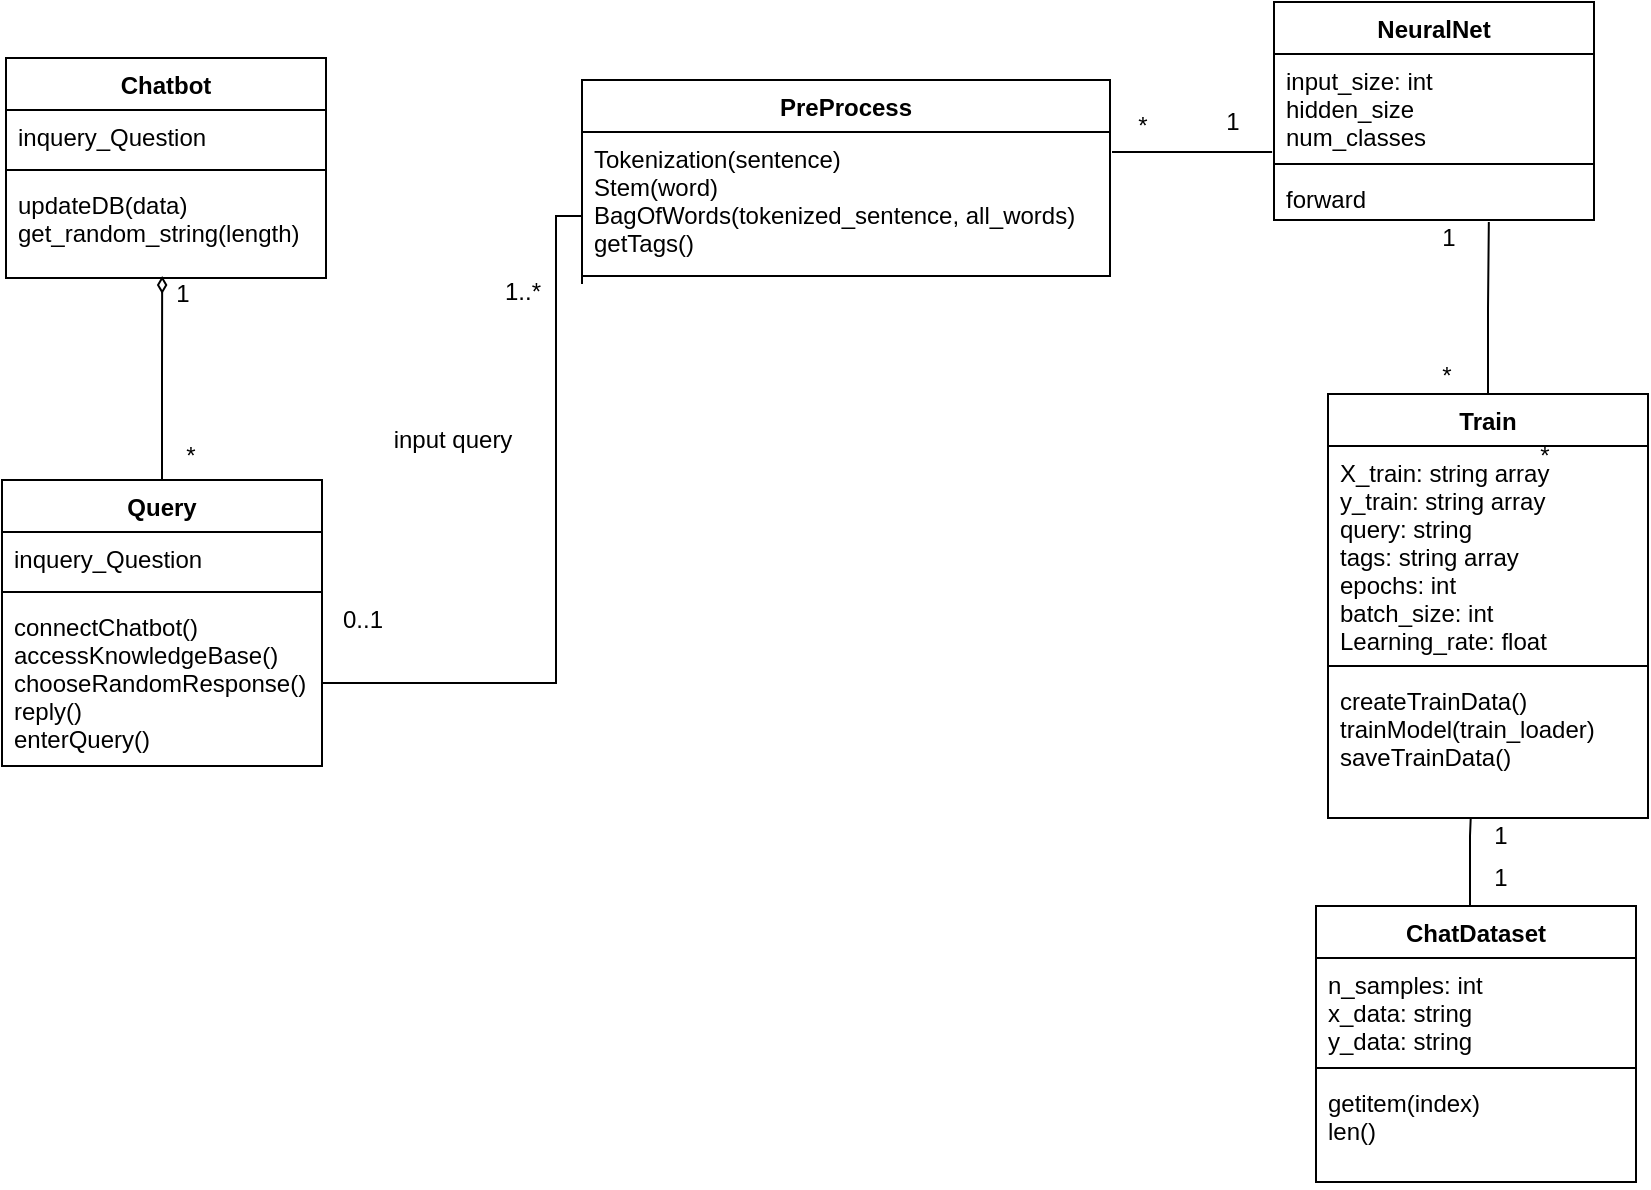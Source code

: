 <mxfile version="14.5.6" type="github">
  <diagram id="aXvW_IsibbiWYYj3BGuJ" name="Page-1">
    <mxGraphModel dx="1567" dy="944" grid="0" gridSize="10" guides="1" tooltips="1" connect="1" arrows="1" fold="1" page="1" pageScale="1" pageWidth="850" pageHeight="1100" math="0" shadow="0">
      <root>
        <mxCell id="0" />
        <mxCell id="1" parent="0" />
        <mxCell id="FnMutOkLlxp45SPG-oGJ-5" style="edgeStyle=orthogonalEdgeStyle;rounded=0;orthogonalLoop=1;jettySize=auto;html=1;entryX=0.488;entryY=0.98;entryDx=0;entryDy=0;entryPerimeter=0;endArrow=diamondThin;endFill=0;" parent="1" source="4MYSzLjGLfBnnEb-A2lM-1" target="FnMutOkLlxp45SPG-oGJ-4" edge="1">
          <mxGeometry relative="1" as="geometry" />
        </mxCell>
        <mxCell id="4MYSzLjGLfBnnEb-A2lM-1" value="Query" style="swimlane;fontStyle=1;align=center;verticalAlign=top;childLayout=stackLayout;horizontal=1;startSize=26;horizontalStack=0;resizeParent=1;resizeParentMax=0;resizeLast=0;collapsible=1;marginBottom=0;" parent="1" vertex="1">
          <mxGeometry x="80" y="340" width="160" height="143" as="geometry" />
        </mxCell>
        <mxCell id="4MYSzLjGLfBnnEb-A2lM-2" value="inquery_Question&#xa;&#xa;" style="text;strokeColor=none;fillColor=none;align=left;verticalAlign=top;spacingLeft=4;spacingRight=4;overflow=hidden;rotatable=0;points=[[0,0.5],[1,0.5]];portConstraint=eastwest;strokeWidth=20;" parent="4MYSzLjGLfBnnEb-A2lM-1" vertex="1">
          <mxGeometry y="26" width="160" height="26" as="geometry" />
        </mxCell>
        <mxCell id="4MYSzLjGLfBnnEb-A2lM-3" value="" style="line;strokeWidth=1;fillColor=none;align=left;verticalAlign=middle;spacingTop=-1;spacingLeft=3;spacingRight=3;rotatable=0;labelPosition=right;points=[];portConstraint=eastwest;" parent="4MYSzLjGLfBnnEb-A2lM-1" vertex="1">
          <mxGeometry y="52" width="160" height="8" as="geometry" />
        </mxCell>
        <mxCell id="4MYSzLjGLfBnnEb-A2lM-4" value="connectChatbot()&#xa;accessKnowledgeBase()&#xa;chooseRandomResponse()&#xa;reply()&#xa;enterQuery()" style="text;strokeColor=none;fillColor=none;align=left;verticalAlign=top;spacingLeft=4;spacingRight=4;overflow=hidden;rotatable=0;points=[[0,0.5],[1,0.5]];portConstraint=eastwest;" parent="4MYSzLjGLfBnnEb-A2lM-1" vertex="1">
          <mxGeometry y="60" width="160" height="83" as="geometry" />
        </mxCell>
        <mxCell id="4MYSzLjGLfBnnEb-A2lM-5" value="PreProcess" style="swimlane;fontStyle=1;align=center;verticalAlign=top;childLayout=stackLayout;horizontal=1;startSize=26;horizontalStack=0;resizeParent=1;resizeParentMax=0;resizeLast=0;collapsible=1;marginBottom=0;" parent="1" vertex="1">
          <mxGeometry x="370" y="140" width="264" height="98" as="geometry" />
        </mxCell>
        <mxCell id="4MYSzLjGLfBnnEb-A2lM-8" value="Tokenization(sentence)&#xa;Stem(word)&#xa;BagOfWords(tokenized_sentence, all_words)&#xa;getTags()" style="text;strokeColor=none;fillColor=none;align=left;verticalAlign=top;spacingLeft=4;spacingRight=4;overflow=hidden;rotatable=0;points=[[0,0.5],[1,0.5]];portConstraint=eastwest;" parent="4MYSzLjGLfBnnEb-A2lM-5" vertex="1">
          <mxGeometry y="26" width="264" height="72" as="geometry" />
        </mxCell>
        <mxCell id="4MYSzLjGLfBnnEb-A2lM-17" style="edgeStyle=orthogonalEdgeStyle;rounded=0;orthogonalLoop=1;jettySize=auto;html=1;entryX=0;entryY=0.809;entryDx=0;entryDy=0;entryPerimeter=0;endArrow=none;endFill=0;" parent="1" source="4MYSzLjGLfBnnEb-A2lM-4" edge="1">
          <mxGeometry relative="1" as="geometry">
            <mxPoint x="370" y="242.046" as="targetPoint" />
            <Array as="points">
              <mxPoint x="357" y="441" />
              <mxPoint x="357" y="208" />
              <mxPoint x="370" y="208" />
            </Array>
          </mxGeometry>
        </mxCell>
        <mxCell id="4MYSzLjGLfBnnEb-A2lM-18" value="0..1" style="text;html=1;align=center;verticalAlign=middle;resizable=0;points=[];autosize=1;" parent="1" vertex="1">
          <mxGeometry x="240" y="400" width="40" height="20" as="geometry" />
        </mxCell>
        <mxCell id="4MYSzLjGLfBnnEb-A2lM-19" value="input query" style="text;html=1;align=center;verticalAlign=middle;resizable=0;points=[];autosize=1;" parent="1" vertex="1">
          <mxGeometry x="270" y="310" width="70" height="20" as="geometry" />
        </mxCell>
        <mxCell id="4MYSzLjGLfBnnEb-A2lM-20" value="1..*" style="text;html=1;align=center;verticalAlign=middle;resizable=0;points=[];autosize=1;" parent="1" vertex="1">
          <mxGeometry x="325" y="236" width="30" height="20" as="geometry" />
        </mxCell>
        <mxCell id="FnMutOkLlxp45SPG-oGJ-1" value="Chatbot" style="swimlane;fontStyle=1;align=center;verticalAlign=top;childLayout=stackLayout;horizontal=1;startSize=26;horizontalStack=0;resizeParent=1;resizeParentMax=0;resizeLast=0;collapsible=1;marginBottom=0;" parent="1" vertex="1">
          <mxGeometry x="82" y="129" width="160" height="110" as="geometry" />
        </mxCell>
        <mxCell id="FnMutOkLlxp45SPG-oGJ-2" value="inquery_Question&#xa;&#xa;" style="text;strokeColor=none;fillColor=none;align=left;verticalAlign=top;spacingLeft=4;spacingRight=4;overflow=hidden;rotatable=0;points=[[0,0.5],[1,0.5]];portConstraint=eastwest;strokeWidth=20;" parent="FnMutOkLlxp45SPG-oGJ-1" vertex="1">
          <mxGeometry y="26" width="160" height="26" as="geometry" />
        </mxCell>
        <mxCell id="FnMutOkLlxp45SPG-oGJ-3" value="" style="line;strokeWidth=1;fillColor=none;align=left;verticalAlign=middle;spacingTop=-1;spacingLeft=3;spacingRight=3;rotatable=0;labelPosition=right;points=[];portConstraint=eastwest;" parent="FnMutOkLlxp45SPG-oGJ-1" vertex="1">
          <mxGeometry y="52" width="160" height="8" as="geometry" />
        </mxCell>
        <mxCell id="FnMutOkLlxp45SPG-oGJ-4" value="updateDB(data)&#xa;get_random_string(length)" style="text;strokeColor=none;fillColor=none;align=left;verticalAlign=top;spacingLeft=4;spacingRight=4;overflow=hidden;rotatable=0;points=[[0,0.5],[1,0.5]];portConstraint=eastwest;" parent="FnMutOkLlxp45SPG-oGJ-1" vertex="1">
          <mxGeometry y="60" width="160" height="50" as="geometry" />
        </mxCell>
        <mxCell id="FnMutOkLlxp45SPG-oGJ-6" value="*" style="text;html=1;align=center;verticalAlign=middle;resizable=0;points=[];autosize=1;" parent="1" vertex="1">
          <mxGeometry x="843" y="319" width="15" height="18" as="geometry" />
        </mxCell>
        <mxCell id="FnMutOkLlxp45SPG-oGJ-8" value="1" style="text;html=1;align=center;verticalAlign=middle;resizable=0;points=[];autosize=1;" parent="1" vertex="1">
          <mxGeometry x="161" y="238" width="17" height="18" as="geometry" />
        </mxCell>
        <mxCell id="FnMutOkLlxp45SPG-oGJ-9" value="*" style="text;html=1;align=center;verticalAlign=middle;resizable=0;points=[];autosize=1;" parent="1" vertex="1">
          <mxGeometry x="166" y="319" width="15" height="18" as="geometry" />
        </mxCell>
        <mxCell id="w5ga8JoCR-YHMcxZ_dt_-6" style="edgeStyle=orthogonalEdgeStyle;rounded=0;orthogonalLoop=1;jettySize=auto;html=1;entryX=0.463;entryY=1.024;entryDx=0;entryDy=0;entryPerimeter=0;endArrow=none;endFill=0;" edge="1" parent="1" source="w5ga8JoCR-YHMcxZ_dt_-1">
          <mxGeometry relative="1" as="geometry">
            <mxPoint x="823.416" y="210.984" as="targetPoint" />
          </mxGeometry>
        </mxCell>
        <mxCell id="w5ga8JoCR-YHMcxZ_dt_-1" value="Train" style="swimlane;fontStyle=1;align=center;verticalAlign=top;childLayout=stackLayout;horizontal=1;startSize=26;horizontalStack=0;resizeParent=1;resizeParentMax=0;resizeLast=0;collapsible=1;marginBottom=0;" vertex="1" parent="1">
          <mxGeometry x="743" y="297" width="160" height="212" as="geometry" />
        </mxCell>
        <mxCell id="w5ga8JoCR-YHMcxZ_dt_-2" value="X_train: string array&#xa;y_train: string array&#xa;query: string&#xa;tags: string array&#xa;epochs: int&#xa;batch_size: int&#xa;Learning_rate: float" style="text;strokeColor=none;fillColor=none;align=left;verticalAlign=top;spacingLeft=4;spacingRight=4;overflow=hidden;rotatable=0;points=[[0,0.5],[1,0.5]];portConstraint=eastwest;" vertex="1" parent="w5ga8JoCR-YHMcxZ_dt_-1">
          <mxGeometry y="26" width="160" height="106" as="geometry" />
        </mxCell>
        <mxCell id="w5ga8JoCR-YHMcxZ_dt_-3" value="" style="line;strokeWidth=1;fillColor=none;align=left;verticalAlign=middle;spacingTop=-1;spacingLeft=3;spacingRight=3;rotatable=0;labelPosition=right;points=[];portConstraint=eastwest;" vertex="1" parent="w5ga8JoCR-YHMcxZ_dt_-1">
          <mxGeometry y="132" width="160" height="8" as="geometry" />
        </mxCell>
        <mxCell id="w5ga8JoCR-YHMcxZ_dt_-4" value="createTrainData()&#xa;trainModel(train_loader)&#xa;saveTrainData()" style="text;strokeColor=none;fillColor=none;align=left;verticalAlign=top;spacingLeft=4;spacingRight=4;overflow=hidden;rotatable=0;points=[[0,0.5],[1,0.5]];portConstraint=eastwest;" vertex="1" parent="w5ga8JoCR-YHMcxZ_dt_-1">
          <mxGeometry y="140" width="160" height="72" as="geometry" />
        </mxCell>
        <mxCell id="w5ga8JoCR-YHMcxZ_dt_-7" value="1" style="text;html=1;align=center;verticalAlign=middle;resizable=0;points=[];autosize=1;" vertex="1" parent="1">
          <mxGeometry x="794" y="210" width="17" height="18" as="geometry" />
        </mxCell>
        <mxCell id="w5ga8JoCR-YHMcxZ_dt_-8" value="*" style="text;html=1;align=center;verticalAlign=middle;resizable=0;points=[];autosize=1;" vertex="1" parent="1">
          <mxGeometry x="794" y="279" width="15" height="18" as="geometry" />
        </mxCell>
        <mxCell id="w5ga8JoCR-YHMcxZ_dt_-33" style="edgeStyle=orthogonalEdgeStyle;rounded=0;orthogonalLoop=1;jettySize=auto;html=1;entryX=0.446;entryY=1;entryDx=0;entryDy=0;entryPerimeter=0;startArrow=none;startFill=0;endArrow=none;endFill=0;" edge="1" parent="1" source="w5ga8JoCR-YHMcxZ_dt_-9" target="w5ga8JoCR-YHMcxZ_dt_-4">
          <mxGeometry relative="1" as="geometry">
            <Array as="points">
              <mxPoint x="814" y="518" />
              <mxPoint x="814" y="518" />
            </Array>
          </mxGeometry>
        </mxCell>
        <mxCell id="w5ga8JoCR-YHMcxZ_dt_-9" value="ChatDataset" style="swimlane;fontStyle=1;align=center;verticalAlign=top;childLayout=stackLayout;horizontal=1;startSize=26;horizontalStack=0;resizeParent=1;resizeParentMax=0;resizeLast=0;collapsible=1;marginBottom=0;" vertex="1" parent="1">
          <mxGeometry x="737" y="553" width="160" height="138" as="geometry" />
        </mxCell>
        <mxCell id="w5ga8JoCR-YHMcxZ_dt_-10" value="n_samples: int&#xa;x_data: string&#xa;y_data: string" style="text;strokeColor=none;fillColor=none;align=left;verticalAlign=top;spacingLeft=4;spacingRight=4;overflow=hidden;rotatable=0;points=[[0,0.5],[1,0.5]];portConstraint=eastwest;" vertex="1" parent="w5ga8JoCR-YHMcxZ_dt_-9">
          <mxGeometry y="26" width="160" height="51" as="geometry" />
        </mxCell>
        <mxCell id="w5ga8JoCR-YHMcxZ_dt_-11" value="" style="line;strokeWidth=1;fillColor=none;align=left;verticalAlign=middle;spacingTop=-1;spacingLeft=3;spacingRight=3;rotatable=0;labelPosition=right;points=[];portConstraint=eastwest;" vertex="1" parent="w5ga8JoCR-YHMcxZ_dt_-9">
          <mxGeometry y="77" width="160" height="8" as="geometry" />
        </mxCell>
        <mxCell id="w5ga8JoCR-YHMcxZ_dt_-12" value="getitem(index)&#xa;len()" style="text;strokeColor=none;fillColor=none;align=left;verticalAlign=top;spacingLeft=4;spacingRight=4;overflow=hidden;rotatable=0;points=[[0,0.5],[1,0.5]];portConstraint=eastwest;" vertex="1" parent="w5ga8JoCR-YHMcxZ_dt_-9">
          <mxGeometry y="85" width="160" height="53" as="geometry" />
        </mxCell>
        <mxCell id="w5ga8JoCR-YHMcxZ_dt_-21" value="1" style="text;html=1;align=center;verticalAlign=middle;resizable=0;points=[];autosize=1;" vertex="1" parent="1">
          <mxGeometry x="820" y="530" width="17" height="18" as="geometry" />
        </mxCell>
        <mxCell id="w5ga8JoCR-YHMcxZ_dt_-22" value="1" style="text;html=1;align=center;verticalAlign=middle;resizable=0;points=[];autosize=1;" vertex="1" parent="1">
          <mxGeometry x="820" y="509" width="17" height="18" as="geometry" />
        </mxCell>
        <mxCell id="w5ga8JoCR-YHMcxZ_dt_-23" style="edgeStyle=orthogonalEdgeStyle;rounded=0;orthogonalLoop=1;jettySize=auto;html=1;entryX=-0.004;entryY=0.171;entryDx=0;entryDy=0;entryPerimeter=0;startArrow=none;startFill=0;endArrow=none;endFill=0;" edge="1" parent="1">
          <mxGeometry relative="1" as="geometry">
            <mxPoint x="635" y="176" as="sourcePoint" />
            <mxPoint x="715.072" y="176.011" as="targetPoint" />
            <Array as="points">
              <mxPoint x="666" y="176" />
              <mxPoint x="666" y="176" />
            </Array>
          </mxGeometry>
        </mxCell>
        <mxCell id="w5ga8JoCR-YHMcxZ_dt_-24" value="*" style="text;html=1;align=center;verticalAlign=middle;resizable=0;points=[];autosize=1;" vertex="1" parent="1">
          <mxGeometry x="642" y="154" width="15" height="18" as="geometry" />
        </mxCell>
        <mxCell id="w5ga8JoCR-YHMcxZ_dt_-25" value="1" style="text;html=1;align=center;verticalAlign=middle;resizable=0;points=[];autosize=1;" vertex="1" parent="1">
          <mxGeometry x="686" y="152" width="17" height="18" as="geometry" />
        </mxCell>
        <mxCell id="w5ga8JoCR-YHMcxZ_dt_-29" value="NeuralNet" style="swimlane;fontStyle=1;align=center;verticalAlign=top;childLayout=stackLayout;horizontal=1;startSize=26;horizontalStack=0;resizeParent=1;resizeParentMax=0;resizeLast=0;collapsible=1;marginBottom=0;" vertex="1" parent="1">
          <mxGeometry x="716" y="101" width="160" height="109" as="geometry" />
        </mxCell>
        <mxCell id="w5ga8JoCR-YHMcxZ_dt_-30" value="input_size: int&#xa;hidden_size&#xa;num_classes" style="text;strokeColor=none;fillColor=none;align=left;verticalAlign=top;spacingLeft=4;spacingRight=4;overflow=hidden;rotatable=0;points=[[0,0.5],[1,0.5]];portConstraint=eastwest;" vertex="1" parent="w5ga8JoCR-YHMcxZ_dt_-29">
          <mxGeometry y="26" width="160" height="51" as="geometry" />
        </mxCell>
        <mxCell id="w5ga8JoCR-YHMcxZ_dt_-31" value="" style="line;strokeWidth=1;fillColor=none;align=left;verticalAlign=middle;spacingTop=-1;spacingLeft=3;spacingRight=3;rotatable=0;labelPosition=right;points=[];portConstraint=eastwest;" vertex="1" parent="w5ga8JoCR-YHMcxZ_dt_-29">
          <mxGeometry y="77" width="160" height="8" as="geometry" />
        </mxCell>
        <mxCell id="w5ga8JoCR-YHMcxZ_dt_-32" value="forward" style="text;strokeColor=none;fillColor=none;align=left;verticalAlign=top;spacingLeft=4;spacingRight=4;overflow=hidden;rotatable=0;points=[[0,0.5],[1,0.5]];portConstraint=eastwest;" vertex="1" parent="w5ga8JoCR-YHMcxZ_dt_-29">
          <mxGeometry y="85" width="160" height="24" as="geometry" />
        </mxCell>
      </root>
    </mxGraphModel>
  </diagram>
</mxfile>
